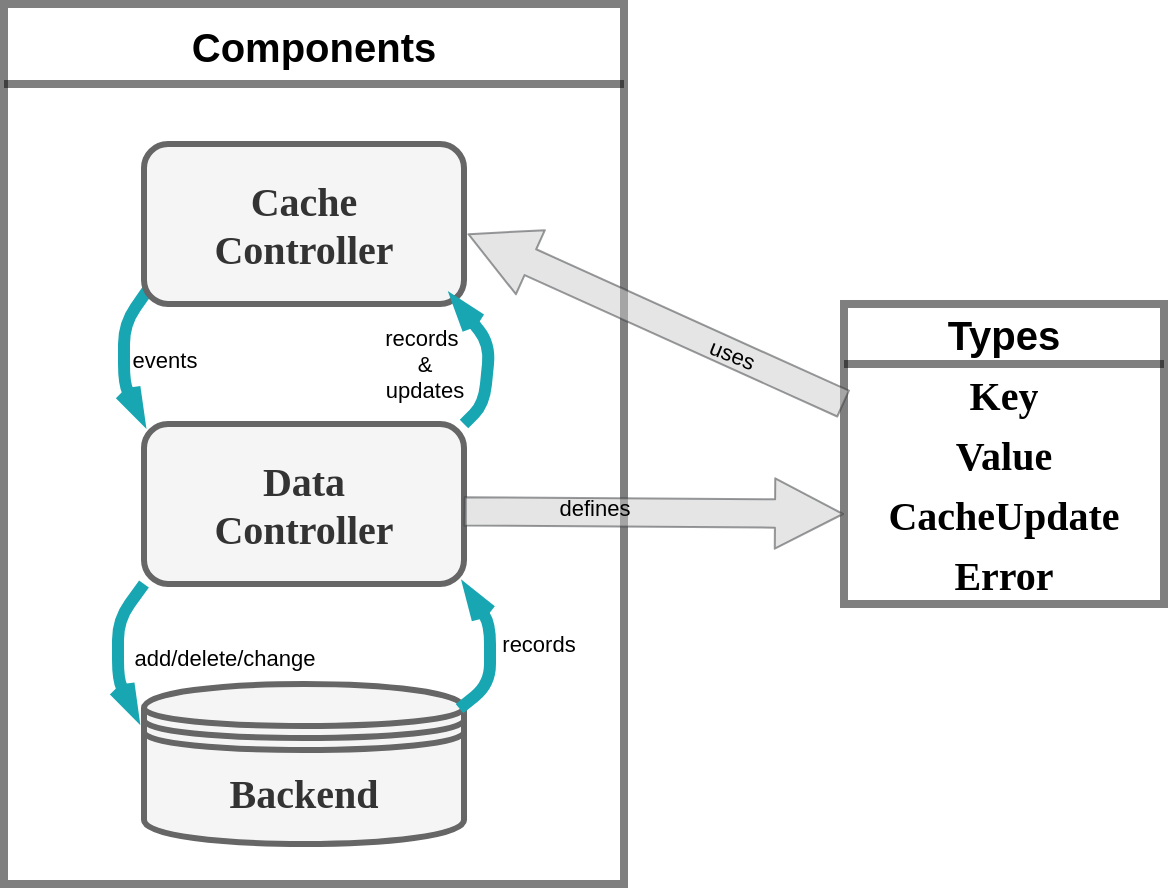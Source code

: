 <mxfile>
    <diagram id="yfqDDLyRFYrbodU41Cd1" name="Page-1">
        <mxGraphModel dx="781" dy="755" grid="1" gridSize="10" guides="1" tooltips="1" connect="1" arrows="1" fold="1" page="1" pageScale="1" pageWidth="850" pageHeight="1100" math="0" shadow="0">
            <root>
                <mxCell id="0"/>
                <mxCell id="1" parent="0"/>
                <mxCell id="41" value="Components" style="swimlane;strokeWidth=4;gradientColor=none;swimlaneFillColor=#FFFFFF;opacity=50;fontSize=20;startSize=40;" vertex="1" parent="1">
                    <mxGeometry x="80" y="60" width="310" height="440" as="geometry">
                        <mxRectangle x="80" y="60" width="110" height="30" as="alternateBounds"/>
                    </mxGeometry>
                </mxCell>
                <mxCell id="5" value="Data&lt;br&gt;Controller" style="rounded=1;whiteSpace=wrap;html=1;strokeWidth=3;fontFamily=American TypeWriter;fontStyle=1;fontSize=20;fillColor=#f5f5f5;fontColor=#333333;strokeColor=#666666;" parent="41" vertex="1">
                    <mxGeometry x="70" y="210" width="160" height="80" as="geometry"/>
                </mxCell>
                <mxCell id="53" style="edgeStyle=none;html=1;entryX=0;entryY=0;entryDx=0;entryDy=0;exitX=0.018;exitY=0.894;exitDx=0;exitDy=0;exitPerimeter=0;strokeWidth=6;endArrow=openThin;endFill=0;strokeColor=light-dark(#18a7b2, #ededed);fontFamily=American TypeWriter;labelBackgroundColor=none;" edge="1" parent="41" source="42" target="5">
                    <mxGeometry relative="1" as="geometry">
                        <mxPoint x="80" y="160" as="sourcePoint"/>
                        <Array as="points">
                            <mxPoint x="60" y="160"/>
                            <mxPoint x="60" y="190"/>
                        </Array>
                    </mxGeometry>
                </mxCell>
                <mxCell id="58" value="events" style="edgeLabel;html=1;align=center;verticalAlign=middle;resizable=0;points=[];labelBackgroundColor=none;" vertex="1" connectable="0" parent="53">
                    <mxGeometry x="0.087" y="-2" relative="1" as="geometry">
                        <mxPoint x="22" as="offset"/>
                    </mxGeometry>
                </mxCell>
                <mxCell id="42" value="Cache&lt;br&gt;Controller" style="rounded=1;whiteSpace=wrap;html=1;strokeWidth=3;fontFamily=American TypeWriter;fontStyle=1;fontSize=20;fillColor=#f5f5f5;fontColor=#333333;strokeColor=#666666;" vertex="1" parent="41">
                    <mxGeometry x="70" y="70" width="160" height="80" as="geometry"/>
                </mxCell>
                <mxCell id="43" value="&lt;font&gt;Backend&lt;/font&gt;" style="shape=datastore;whiteSpace=wrap;html=1;fontFamily=American TypeWriter;fontSize=20;rounded=1;strokeColor=#666666;strokeWidth=3;align=center;verticalAlign=middle;fontColor=#333333;fontStyle=1;fillColor=#f5f5f5;" vertex="1" parent="41">
                    <mxGeometry x="70" y="340" width="160" height="80" as="geometry"/>
                </mxCell>
                <mxCell id="55" value="records&amp;nbsp;&lt;div&gt;&amp;amp;&lt;/div&gt;&lt;div&gt;updates&lt;/div&gt;" style="edgeStyle=none;html=1;entryX=0.96;entryY=0.946;entryDx=0;entryDy=0;exitX=1;exitY=0;exitDx=0;exitDy=0;strokeWidth=6;endArrow=openThin;endFill=0;strokeColor=light-dark(#18a7b2, #ededed);entryPerimeter=0;fontFamily=Helvetica;labelBackgroundColor=none;" edge="1" parent="41" source="5" target="42">
                    <mxGeometry x="-0.176" y="32" relative="1" as="geometry">
                        <mxPoint x="230.0" y="218" as="sourcePoint"/>
                        <mxPoint x="233.0" y="150" as="targetPoint"/>
                        <Array as="points">
                            <mxPoint x="240" y="200"/>
                            <mxPoint x="243.0" y="170"/>
                        </Array>
                        <mxPoint as="offset"/>
                    </mxGeometry>
                </mxCell>
                <mxCell id="60" style="edgeStyle=none;html=1;entryX=-0.019;entryY=0.227;entryDx=0;entryDy=0;exitX=0;exitY=1;exitDx=0;exitDy=0;strokeWidth=6;endArrow=openThin;endFill=0;strokeColor=light-dark(#18a7b2, #ededed);fontFamily=American TypeWriter;labelBackgroundColor=none;entryPerimeter=0;" edge="1" parent="41" source="5" target="43">
                    <mxGeometry relative="1" as="geometry">
                        <mxPoint x="70" y="290" as="sourcePoint"/>
                        <mxPoint x="67" y="358" as="targetPoint"/>
                        <Array as="points">
                            <mxPoint x="57" y="308"/>
                            <mxPoint x="57" y="338"/>
                        </Array>
                    </mxGeometry>
                </mxCell>
                <mxCell id="61" value="add/delete/change" style="edgeLabel;html=1;align=center;verticalAlign=middle;resizable=0;points=[];labelBackgroundColor=none;" vertex="1" connectable="0" parent="60">
                    <mxGeometry x="0.087" y="-2" relative="1" as="geometry">
                        <mxPoint x="55" as="offset"/>
                    </mxGeometry>
                </mxCell>
                <mxCell id="62" style="edgeStyle=none;html=1;exitX=0.986;exitY=0.154;exitDx=0;exitDy=0;strokeWidth=6;endArrow=openThin;endFill=0;strokeColor=light-dark(#18a7b2, #ededed);fontFamily=American TypeWriter;labelBackgroundColor=none;entryX=1;entryY=1;entryDx=0;entryDy=0;exitPerimeter=0;" edge="1" parent="41" source="43" target="5">
                    <mxGeometry relative="1" as="geometry">
                        <mxPoint x="230.0" y="358.0" as="sourcePoint"/>
                        <mxPoint x="230" y="290" as="targetPoint"/>
                        <Array as="points">
                            <mxPoint x="243.0" y="340.0"/>
                            <mxPoint x="243.0" y="310.0"/>
                        </Array>
                    </mxGeometry>
                </mxCell>
                <mxCell id="63" value="records" style="edgeLabel;html=1;align=center;verticalAlign=middle;resizable=0;points=[];labelBackgroundColor=none;" vertex="1" connectable="0" parent="62">
                    <mxGeometry x="0.087" y="-2" relative="1" as="geometry">
                        <mxPoint x="22" as="offset"/>
                    </mxGeometry>
                </mxCell>
                <mxCell id="48" value="Types" style="swimlane;fontStyle=1;childLayout=stackLayout;horizontal=1;startSize=30;horizontalStack=0;resizeParent=1;resizeParentMax=0;resizeLast=0;collapsible=1;marginBottom=0;whiteSpace=wrap;html=1;opacity=50;strokeColor=default;strokeWidth=4;align=center;verticalAlign=middle;swimlaneFillColor=#FFFFFF;fontFamily=Helvetica;fontSize=20;fontColor=default;fillColor=default;gradientColor=none;labelBackgroundColor=none;" vertex="1" parent="1">
                    <mxGeometry x="500" y="210" width="160" height="150" as="geometry"/>
                </mxCell>
                <mxCell id="49" value="Key" style="text;strokeColor=none;fillColor=none;align=center;verticalAlign=middle;spacingLeft=4;spacingRight=4;overflow=hidden;points=[[0,0.5],[1,0.5]];portConstraint=eastwest;rotatable=0;whiteSpace=wrap;html=1;fontFamily=American TypeWriter;fontSize=20;fontColor=default;fontStyle=1;" vertex="1" parent="48">
                    <mxGeometry y="30" width="160" height="30" as="geometry"/>
                </mxCell>
                <mxCell id="50" value="Value" style="text;strokeColor=none;fillColor=none;align=center;verticalAlign=middle;spacingLeft=4;spacingRight=4;overflow=hidden;points=[[0,0.5],[1,0.5]];portConstraint=eastwest;rotatable=0;whiteSpace=wrap;html=1;fontFamily=American TypeWriter;fontSize=20;fontColor=default;fontStyle=1;" vertex="1" parent="48">
                    <mxGeometry y="60" width="160" height="30" as="geometry"/>
                </mxCell>
                <mxCell id="51" value="CacheUpdate" style="text;strokeColor=none;fillColor=none;align=center;verticalAlign=middle;spacingLeft=4;spacingRight=4;overflow=hidden;points=[[0,0.5],[1,0.5]];portConstraint=eastwest;rotatable=0;whiteSpace=wrap;html=1;fontFamily=American TypeWriter;fontSize=20;fontColor=default;fontStyle=1;" vertex="1" parent="48">
                    <mxGeometry y="90" width="160" height="30" as="geometry"/>
                </mxCell>
                <mxCell id="52" value="Error" style="text;strokeColor=none;fillColor=none;align=center;verticalAlign=middle;spacingLeft=4;spacingRight=4;overflow=hidden;points=[[0,0.5],[1,0.5]];portConstraint=eastwest;rotatable=0;whiteSpace=wrap;html=1;fontFamily=American TypeWriter;fontSize=20;fontColor=default;fontStyle=1;" vertex="1" parent="48">
                    <mxGeometry y="120" width="160" height="30" as="geometry"/>
                </mxCell>
                <mxCell id="64" value="" style="shape=flexArrow;endArrow=classic;html=1;width=14.167;endSize=11;exitX=0.999;exitY=0.546;exitDx=0;exitDy=0;exitPerimeter=0;entryX=0;entryY=0.5;entryDx=0;entryDy=0;fillColor=#CCCCCC;strokeColor=#36393d;fillStyle=solid;opacity=50;" edge="1" parent="1" source="5" target="51">
                    <mxGeometry width="50" height="50" relative="1" as="geometry">
                        <mxPoint x="410" y="330" as="sourcePoint"/>
                        <mxPoint x="460" y="280" as="targetPoint"/>
                    </mxGeometry>
                </mxCell>
                <mxCell id="65" value="defines" style="edgeLabel;html=1;align=center;verticalAlign=middle;resizable=0;points=[];rotation=0;labelBackgroundColor=none;" vertex="1" connectable="0" parent="64">
                    <mxGeometry relative="1" as="geometry">
                        <mxPoint x="-30" y="-3" as="offset"/>
                    </mxGeometry>
                </mxCell>
                <mxCell id="66" value="" style="shape=flexArrow;endArrow=classic;html=1;width=14.167;endSize=11;exitX=0;exitY=0.667;exitDx=0;exitDy=0;exitPerimeter=0;entryX=1.011;entryY=0.561;entryDx=0;entryDy=0;fillColor=#CCCCCC;strokeColor=#36393d;fillStyle=solid;opacity=50;entryPerimeter=0;" edge="1" parent="1" source="49" target="42">
                    <mxGeometry width="50" height="50" relative="1" as="geometry">
                        <mxPoint x="320" y="324" as="sourcePoint"/>
                        <mxPoint x="510" y="325" as="targetPoint"/>
                    </mxGeometry>
                </mxCell>
                <mxCell id="67" value="uses" style="edgeLabel;html=1;align=center;verticalAlign=middle;resizable=0;points=[];rotation=22;labelBackgroundColor=none;" vertex="1" connectable="0" parent="66">
                    <mxGeometry relative="1" as="geometry">
                        <mxPoint x="38" y="17" as="offset"/>
                    </mxGeometry>
                </mxCell>
            </root>
        </mxGraphModel>
    </diagram>
</mxfile>